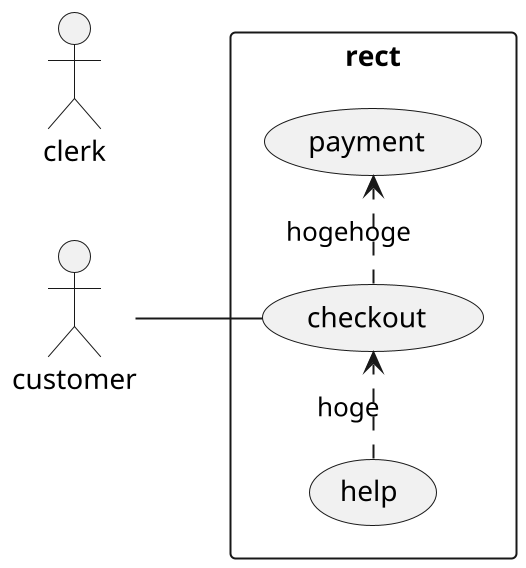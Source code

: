 @startuml Sample
scale 2
left to right direction
skinparam PackageStyle rect
actor customer
actor clerk
rectangle rect {
    customer -- (checkout)
    (checkout).>(payment)  : hogehoge
    (help).>(checkout) : hoge
}
newpage
title test
Alice -> Bob
Alice -> Bob: req2
Alice -> Bob: req3
@enduml